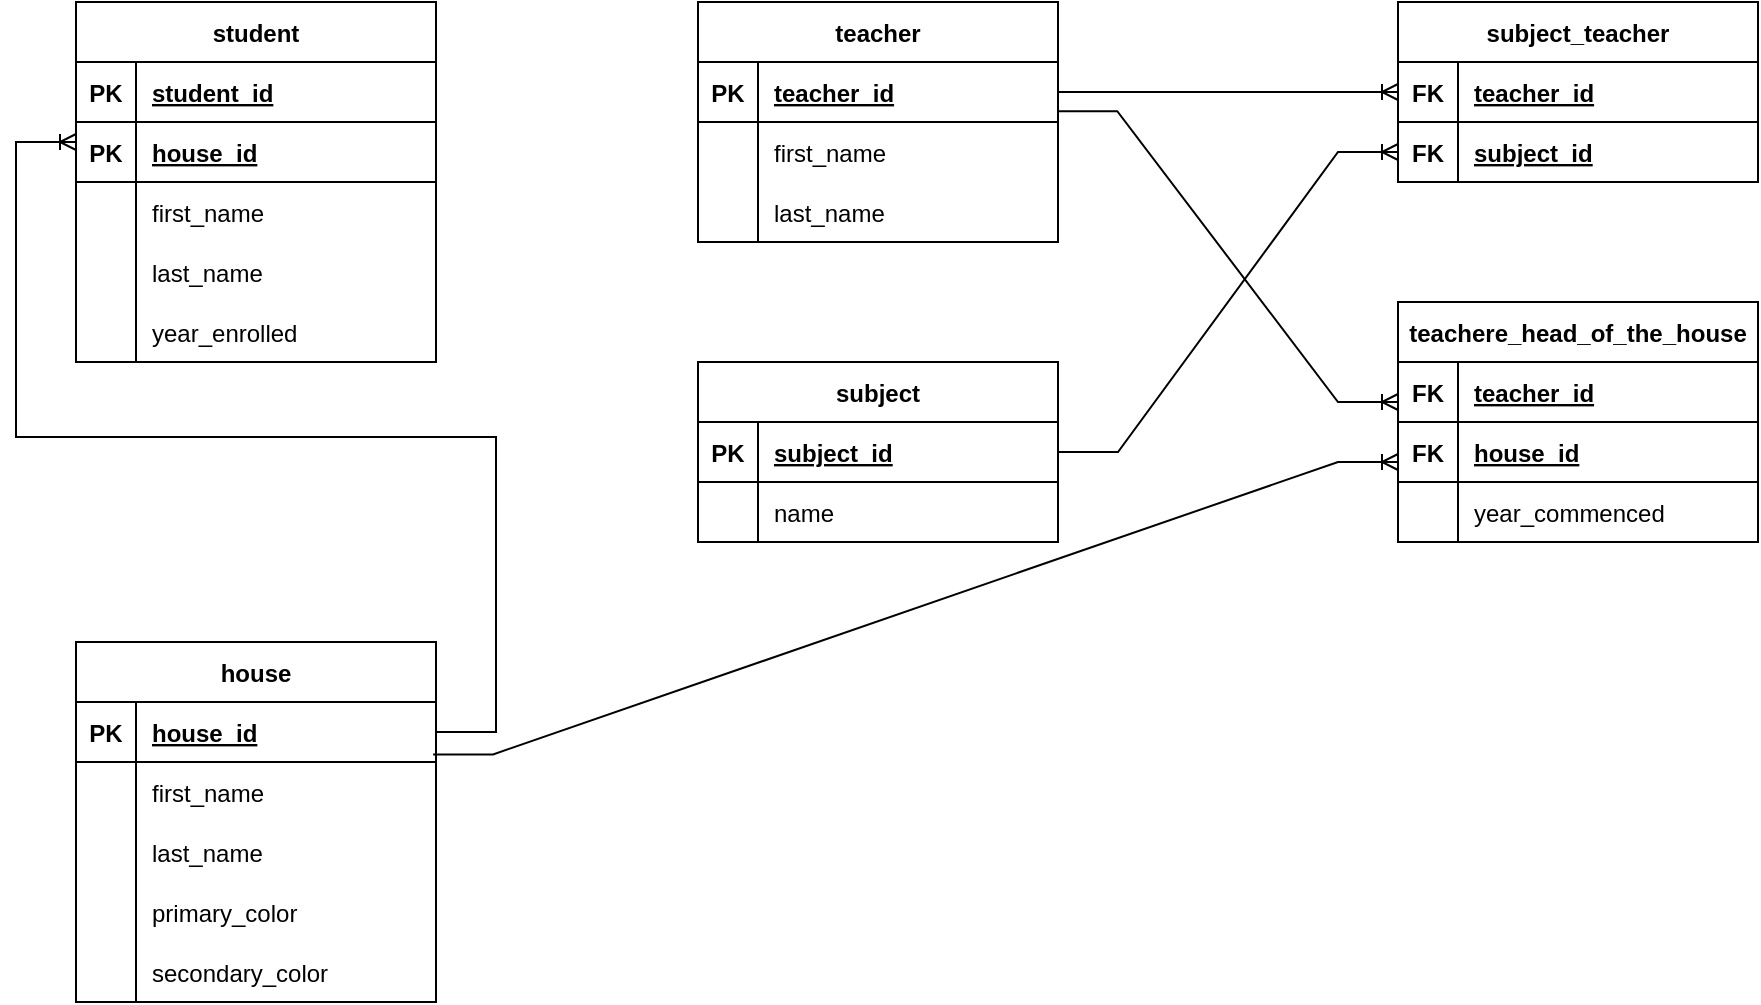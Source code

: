 <mxfile version="20.8.12" type="github">
  <diagram id="R2lEEEUBdFMjLlhIrx00" name="Page-1">
    <mxGraphModel dx="1050" dy="581" grid="1" gridSize="10" guides="1" tooltips="1" connect="1" arrows="1" fold="1" page="1" pageScale="1" pageWidth="850" pageHeight="1100" background="#ffffff" math="0" shadow="0" extFonts="Permanent Marker^https://fonts.googleapis.com/css?family=Permanent+Marker">
      <root>
        <mxCell id="0" />
        <mxCell id="1" parent="0" />
        <mxCell id="UzZinw-HldCmjD4CcZYC-1" value="student" style="shape=table;startSize=30;container=1;collapsible=1;childLayout=tableLayout;fixedRows=1;rowLines=0;fontStyle=1;align=center;resizeLast=1;" vertex="1" parent="1">
          <mxGeometry x="69" y="140" width="180" height="180" as="geometry" />
        </mxCell>
        <mxCell id="UzZinw-HldCmjD4CcZYC-2" value="" style="shape=tableRow;horizontal=0;startSize=0;swimlaneHead=0;swimlaneBody=0;fillColor=none;collapsible=0;dropTarget=0;points=[[0,0.5],[1,0.5]];portConstraint=eastwest;top=0;left=0;right=0;bottom=1;" vertex="1" parent="UzZinw-HldCmjD4CcZYC-1">
          <mxGeometry y="30" width="180" height="30" as="geometry" />
        </mxCell>
        <mxCell id="UzZinw-HldCmjD4CcZYC-3" value="PK" style="shape=partialRectangle;connectable=0;fillColor=none;top=0;left=0;bottom=0;right=0;fontStyle=1;overflow=hidden;" vertex="1" parent="UzZinw-HldCmjD4CcZYC-2">
          <mxGeometry width="30" height="30" as="geometry">
            <mxRectangle width="30" height="30" as="alternateBounds" />
          </mxGeometry>
        </mxCell>
        <mxCell id="UzZinw-HldCmjD4CcZYC-4" value="student_id" style="shape=partialRectangle;connectable=0;fillColor=none;top=0;left=0;bottom=0;right=0;align=left;spacingLeft=6;fontStyle=5;overflow=hidden;" vertex="1" parent="UzZinw-HldCmjD4CcZYC-2">
          <mxGeometry x="30" width="150" height="30" as="geometry">
            <mxRectangle width="150" height="30" as="alternateBounds" />
          </mxGeometry>
        </mxCell>
        <mxCell id="UzZinw-HldCmjD4CcZYC-77" value="" style="shape=tableRow;horizontal=0;startSize=0;swimlaneHead=0;swimlaneBody=0;fillColor=none;collapsible=0;dropTarget=0;points=[[0,0.5],[1,0.5]];portConstraint=eastwest;top=0;left=0;right=0;bottom=1;" vertex="1" parent="UzZinw-HldCmjD4CcZYC-1">
          <mxGeometry y="60" width="180" height="30" as="geometry" />
        </mxCell>
        <mxCell id="UzZinw-HldCmjD4CcZYC-78" value="PK" style="shape=partialRectangle;connectable=0;fillColor=none;top=0;left=0;bottom=0;right=0;fontStyle=1;overflow=hidden;" vertex="1" parent="UzZinw-HldCmjD4CcZYC-77">
          <mxGeometry width="30" height="30" as="geometry">
            <mxRectangle width="30" height="30" as="alternateBounds" />
          </mxGeometry>
        </mxCell>
        <mxCell id="UzZinw-HldCmjD4CcZYC-79" value="house_id" style="shape=partialRectangle;connectable=0;fillColor=none;top=0;left=0;bottom=0;right=0;align=left;spacingLeft=6;fontStyle=5;overflow=hidden;" vertex="1" parent="UzZinw-HldCmjD4CcZYC-77">
          <mxGeometry x="30" width="150" height="30" as="geometry">
            <mxRectangle width="150" height="30" as="alternateBounds" />
          </mxGeometry>
        </mxCell>
        <mxCell id="UzZinw-HldCmjD4CcZYC-5" value="" style="shape=tableRow;horizontal=0;startSize=0;swimlaneHead=0;swimlaneBody=0;fillColor=none;collapsible=0;dropTarget=0;points=[[0,0.5],[1,0.5]];portConstraint=eastwest;top=0;left=0;right=0;bottom=0;" vertex="1" parent="UzZinw-HldCmjD4CcZYC-1">
          <mxGeometry y="90" width="180" height="30" as="geometry" />
        </mxCell>
        <mxCell id="UzZinw-HldCmjD4CcZYC-6" value="" style="shape=partialRectangle;connectable=0;fillColor=none;top=0;left=0;bottom=0;right=0;editable=1;overflow=hidden;" vertex="1" parent="UzZinw-HldCmjD4CcZYC-5">
          <mxGeometry width="30" height="30" as="geometry">
            <mxRectangle width="30" height="30" as="alternateBounds" />
          </mxGeometry>
        </mxCell>
        <mxCell id="UzZinw-HldCmjD4CcZYC-7" value="first_name" style="shape=partialRectangle;connectable=0;fillColor=none;top=0;left=0;bottom=0;right=0;align=left;spacingLeft=6;overflow=hidden;" vertex="1" parent="UzZinw-HldCmjD4CcZYC-5">
          <mxGeometry x="30" width="150" height="30" as="geometry">
            <mxRectangle width="150" height="30" as="alternateBounds" />
          </mxGeometry>
        </mxCell>
        <mxCell id="UzZinw-HldCmjD4CcZYC-8" value="" style="shape=tableRow;horizontal=0;startSize=0;swimlaneHead=0;swimlaneBody=0;fillColor=none;collapsible=0;dropTarget=0;points=[[0,0.5],[1,0.5]];portConstraint=eastwest;top=0;left=0;right=0;bottom=0;" vertex="1" parent="UzZinw-HldCmjD4CcZYC-1">
          <mxGeometry y="120" width="180" height="30" as="geometry" />
        </mxCell>
        <mxCell id="UzZinw-HldCmjD4CcZYC-9" value="" style="shape=partialRectangle;connectable=0;fillColor=none;top=0;left=0;bottom=0;right=0;editable=1;overflow=hidden;" vertex="1" parent="UzZinw-HldCmjD4CcZYC-8">
          <mxGeometry width="30" height="30" as="geometry">
            <mxRectangle width="30" height="30" as="alternateBounds" />
          </mxGeometry>
        </mxCell>
        <mxCell id="UzZinw-HldCmjD4CcZYC-10" value="last_name" style="shape=partialRectangle;connectable=0;fillColor=none;top=0;left=0;bottom=0;right=0;align=left;spacingLeft=6;overflow=hidden;" vertex="1" parent="UzZinw-HldCmjD4CcZYC-8">
          <mxGeometry x="30" width="150" height="30" as="geometry">
            <mxRectangle width="150" height="30" as="alternateBounds" />
          </mxGeometry>
        </mxCell>
        <mxCell id="UzZinw-HldCmjD4CcZYC-58" value="" style="shape=tableRow;horizontal=0;startSize=0;swimlaneHead=0;swimlaneBody=0;fillColor=none;collapsible=0;dropTarget=0;points=[[0,0.5],[1,0.5]];portConstraint=eastwest;top=0;left=0;right=0;bottom=0;" vertex="1" parent="UzZinw-HldCmjD4CcZYC-1">
          <mxGeometry y="150" width="180" height="30" as="geometry" />
        </mxCell>
        <mxCell id="UzZinw-HldCmjD4CcZYC-59" value="" style="shape=partialRectangle;connectable=0;fillColor=none;top=0;left=0;bottom=0;right=0;editable=1;overflow=hidden;" vertex="1" parent="UzZinw-HldCmjD4CcZYC-58">
          <mxGeometry width="30" height="30" as="geometry">
            <mxRectangle width="30" height="30" as="alternateBounds" />
          </mxGeometry>
        </mxCell>
        <mxCell id="UzZinw-HldCmjD4CcZYC-60" value="year_enrolled" style="shape=partialRectangle;connectable=0;fillColor=none;top=0;left=0;bottom=0;right=0;align=left;spacingLeft=6;overflow=hidden;" vertex="1" parent="UzZinw-HldCmjD4CcZYC-58">
          <mxGeometry x="30" width="150" height="30" as="geometry">
            <mxRectangle width="150" height="30" as="alternateBounds" />
          </mxGeometry>
        </mxCell>
        <mxCell id="UzZinw-HldCmjD4CcZYC-14" value="teacher" style="shape=table;startSize=30;container=1;collapsible=1;childLayout=tableLayout;fixedRows=1;rowLines=0;fontStyle=1;align=center;resizeLast=1;" vertex="1" parent="1">
          <mxGeometry x="380" y="140" width="180" height="120" as="geometry" />
        </mxCell>
        <mxCell id="UzZinw-HldCmjD4CcZYC-15" value="" style="shape=tableRow;horizontal=0;startSize=0;swimlaneHead=0;swimlaneBody=0;fillColor=none;collapsible=0;dropTarget=0;points=[[0,0.5],[1,0.5]];portConstraint=eastwest;top=0;left=0;right=0;bottom=1;" vertex="1" parent="UzZinw-HldCmjD4CcZYC-14">
          <mxGeometry y="30" width="180" height="30" as="geometry" />
        </mxCell>
        <mxCell id="UzZinw-HldCmjD4CcZYC-16" value="PK" style="shape=partialRectangle;connectable=0;fillColor=none;top=0;left=0;bottom=0;right=0;fontStyle=1;overflow=hidden;" vertex="1" parent="UzZinw-HldCmjD4CcZYC-15">
          <mxGeometry width="30" height="30" as="geometry">
            <mxRectangle width="30" height="30" as="alternateBounds" />
          </mxGeometry>
        </mxCell>
        <mxCell id="UzZinw-HldCmjD4CcZYC-17" value="teacher_id" style="shape=partialRectangle;connectable=0;fillColor=none;top=0;left=0;bottom=0;right=0;align=left;spacingLeft=6;fontStyle=5;overflow=hidden;" vertex="1" parent="UzZinw-HldCmjD4CcZYC-15">
          <mxGeometry x="30" width="150" height="30" as="geometry">
            <mxRectangle width="150" height="30" as="alternateBounds" />
          </mxGeometry>
        </mxCell>
        <mxCell id="UzZinw-HldCmjD4CcZYC-18" value="" style="shape=tableRow;horizontal=0;startSize=0;swimlaneHead=0;swimlaneBody=0;fillColor=none;collapsible=0;dropTarget=0;points=[[0,0.5],[1,0.5]];portConstraint=eastwest;top=0;left=0;right=0;bottom=0;" vertex="1" parent="UzZinw-HldCmjD4CcZYC-14">
          <mxGeometry y="60" width="180" height="30" as="geometry" />
        </mxCell>
        <mxCell id="UzZinw-HldCmjD4CcZYC-19" value="" style="shape=partialRectangle;connectable=0;fillColor=none;top=0;left=0;bottom=0;right=0;editable=1;overflow=hidden;" vertex="1" parent="UzZinw-HldCmjD4CcZYC-18">
          <mxGeometry width="30" height="30" as="geometry">
            <mxRectangle width="30" height="30" as="alternateBounds" />
          </mxGeometry>
        </mxCell>
        <mxCell id="UzZinw-HldCmjD4CcZYC-20" value="first_name" style="shape=partialRectangle;connectable=0;fillColor=none;top=0;left=0;bottom=0;right=0;align=left;spacingLeft=6;overflow=hidden;" vertex="1" parent="UzZinw-HldCmjD4CcZYC-18">
          <mxGeometry x="30" width="150" height="30" as="geometry">
            <mxRectangle width="150" height="30" as="alternateBounds" />
          </mxGeometry>
        </mxCell>
        <mxCell id="UzZinw-HldCmjD4CcZYC-21" value="" style="shape=tableRow;horizontal=0;startSize=0;swimlaneHead=0;swimlaneBody=0;fillColor=none;collapsible=0;dropTarget=0;points=[[0,0.5],[1,0.5]];portConstraint=eastwest;top=0;left=0;right=0;bottom=0;" vertex="1" parent="UzZinw-HldCmjD4CcZYC-14">
          <mxGeometry y="90" width="180" height="30" as="geometry" />
        </mxCell>
        <mxCell id="UzZinw-HldCmjD4CcZYC-22" value="" style="shape=partialRectangle;connectable=0;fillColor=none;top=0;left=0;bottom=0;right=0;editable=1;overflow=hidden;" vertex="1" parent="UzZinw-HldCmjD4CcZYC-21">
          <mxGeometry width="30" height="30" as="geometry">
            <mxRectangle width="30" height="30" as="alternateBounds" />
          </mxGeometry>
        </mxCell>
        <mxCell id="UzZinw-HldCmjD4CcZYC-23" value="last_name" style="shape=partialRectangle;connectable=0;fillColor=none;top=0;left=0;bottom=0;right=0;align=left;spacingLeft=6;overflow=hidden;" vertex="1" parent="UzZinw-HldCmjD4CcZYC-21">
          <mxGeometry x="30" width="150" height="30" as="geometry">
            <mxRectangle width="150" height="30" as="alternateBounds" />
          </mxGeometry>
        </mxCell>
        <mxCell id="UzZinw-HldCmjD4CcZYC-27" value="subject" style="shape=table;startSize=30;container=1;collapsible=1;childLayout=tableLayout;fixedRows=1;rowLines=0;fontStyle=1;align=center;resizeLast=1;" vertex="1" parent="1">
          <mxGeometry x="380" y="320" width="180" height="90" as="geometry" />
        </mxCell>
        <mxCell id="UzZinw-HldCmjD4CcZYC-28" value="" style="shape=tableRow;horizontal=0;startSize=0;swimlaneHead=0;swimlaneBody=0;fillColor=none;collapsible=0;dropTarget=0;points=[[0,0.5],[1,0.5]];portConstraint=eastwest;top=0;left=0;right=0;bottom=1;" vertex="1" parent="UzZinw-HldCmjD4CcZYC-27">
          <mxGeometry y="30" width="180" height="30" as="geometry" />
        </mxCell>
        <mxCell id="UzZinw-HldCmjD4CcZYC-29" value="PK" style="shape=partialRectangle;connectable=0;fillColor=none;top=0;left=0;bottom=0;right=0;fontStyle=1;overflow=hidden;" vertex="1" parent="UzZinw-HldCmjD4CcZYC-28">
          <mxGeometry width="30" height="30" as="geometry">
            <mxRectangle width="30" height="30" as="alternateBounds" />
          </mxGeometry>
        </mxCell>
        <mxCell id="UzZinw-HldCmjD4CcZYC-30" value="subject_id" style="shape=partialRectangle;connectable=0;fillColor=none;top=0;left=0;bottom=0;right=0;align=left;spacingLeft=6;fontStyle=5;overflow=hidden;" vertex="1" parent="UzZinw-HldCmjD4CcZYC-28">
          <mxGeometry x="30" width="150" height="30" as="geometry">
            <mxRectangle width="150" height="30" as="alternateBounds" />
          </mxGeometry>
        </mxCell>
        <mxCell id="UzZinw-HldCmjD4CcZYC-31" value="" style="shape=tableRow;horizontal=0;startSize=0;swimlaneHead=0;swimlaneBody=0;fillColor=none;collapsible=0;dropTarget=0;points=[[0,0.5],[1,0.5]];portConstraint=eastwest;top=0;left=0;right=0;bottom=0;" vertex="1" parent="UzZinw-HldCmjD4CcZYC-27">
          <mxGeometry y="60" width="180" height="30" as="geometry" />
        </mxCell>
        <mxCell id="UzZinw-HldCmjD4CcZYC-32" value="" style="shape=partialRectangle;connectable=0;fillColor=none;top=0;left=0;bottom=0;right=0;editable=1;overflow=hidden;" vertex="1" parent="UzZinw-HldCmjD4CcZYC-31">
          <mxGeometry width="30" height="30" as="geometry">
            <mxRectangle width="30" height="30" as="alternateBounds" />
          </mxGeometry>
        </mxCell>
        <mxCell id="UzZinw-HldCmjD4CcZYC-33" value="name" style="shape=partialRectangle;connectable=0;fillColor=none;top=0;left=0;bottom=0;right=0;align=left;spacingLeft=6;overflow=hidden;" vertex="1" parent="UzZinw-HldCmjD4CcZYC-31">
          <mxGeometry x="30" width="150" height="30" as="geometry">
            <mxRectangle width="150" height="30" as="alternateBounds" />
          </mxGeometry>
        </mxCell>
        <mxCell id="UzZinw-HldCmjD4CcZYC-40" value="subject_teacher" style="shape=table;startSize=30;container=1;collapsible=1;childLayout=tableLayout;fixedRows=1;rowLines=0;fontStyle=1;align=center;resizeLast=1;" vertex="1" parent="1">
          <mxGeometry x="730" y="140" width="180" height="90" as="geometry">
            <mxRectangle x="770" y="140" width="80" height="30" as="alternateBounds" />
          </mxGeometry>
        </mxCell>
        <mxCell id="UzZinw-HldCmjD4CcZYC-41" value="" style="shape=tableRow;horizontal=0;startSize=0;swimlaneHead=0;swimlaneBody=0;fillColor=none;collapsible=0;dropTarget=0;points=[[0,0.5],[1,0.5]];portConstraint=eastwest;top=0;left=0;right=0;bottom=1;" vertex="1" parent="UzZinw-HldCmjD4CcZYC-40">
          <mxGeometry y="30" width="180" height="30" as="geometry" />
        </mxCell>
        <mxCell id="UzZinw-HldCmjD4CcZYC-42" value="FK" style="shape=partialRectangle;connectable=0;fillColor=none;top=0;left=0;bottom=0;right=0;fontStyle=1;overflow=hidden;" vertex="1" parent="UzZinw-HldCmjD4CcZYC-41">
          <mxGeometry width="30" height="30" as="geometry">
            <mxRectangle width="30" height="30" as="alternateBounds" />
          </mxGeometry>
        </mxCell>
        <mxCell id="UzZinw-HldCmjD4CcZYC-43" value="teacher_id" style="shape=partialRectangle;connectable=0;fillColor=none;top=0;left=0;bottom=0;right=0;align=left;spacingLeft=6;fontStyle=5;overflow=hidden;" vertex="1" parent="UzZinw-HldCmjD4CcZYC-41">
          <mxGeometry x="30" width="150" height="30" as="geometry">
            <mxRectangle width="150" height="30" as="alternateBounds" />
          </mxGeometry>
        </mxCell>
        <mxCell id="UzZinw-HldCmjD4CcZYC-53" value="" style="shape=tableRow;horizontal=0;startSize=0;swimlaneHead=0;swimlaneBody=0;fillColor=none;collapsible=0;dropTarget=0;points=[[0,0.5],[1,0.5]];portConstraint=eastwest;top=0;left=0;right=0;bottom=1;" vertex="1" parent="UzZinw-HldCmjD4CcZYC-40">
          <mxGeometry y="60" width="180" height="30" as="geometry" />
        </mxCell>
        <mxCell id="UzZinw-HldCmjD4CcZYC-54" value="FK" style="shape=partialRectangle;connectable=0;fillColor=none;top=0;left=0;bottom=0;right=0;fontStyle=1;overflow=hidden;" vertex="1" parent="UzZinw-HldCmjD4CcZYC-53">
          <mxGeometry width="30" height="30" as="geometry">
            <mxRectangle width="30" height="30" as="alternateBounds" />
          </mxGeometry>
        </mxCell>
        <mxCell id="UzZinw-HldCmjD4CcZYC-55" value="subject_id" style="shape=partialRectangle;connectable=0;fillColor=none;top=0;left=0;bottom=0;right=0;align=left;spacingLeft=6;fontStyle=5;overflow=hidden;" vertex="1" parent="UzZinw-HldCmjD4CcZYC-53">
          <mxGeometry x="30" width="150" height="30" as="geometry">
            <mxRectangle width="150" height="30" as="alternateBounds" />
          </mxGeometry>
        </mxCell>
        <mxCell id="UzZinw-HldCmjD4CcZYC-56" value="" style="edgeStyle=entityRelationEdgeStyle;fontSize=12;html=1;endArrow=ERoneToMany;rounded=0;exitX=1;exitY=0.5;exitDx=0;exitDy=0;entryX=0;entryY=0.5;entryDx=0;entryDy=0;" edge="1" parent="1" source="UzZinw-HldCmjD4CcZYC-28" target="UzZinw-HldCmjD4CcZYC-53">
          <mxGeometry width="100" height="100" relative="1" as="geometry">
            <mxPoint x="630" y="280" as="sourcePoint" />
            <mxPoint x="730" y="180" as="targetPoint" />
          </mxGeometry>
        </mxCell>
        <mxCell id="UzZinw-HldCmjD4CcZYC-57" value="" style="edgeStyle=entityRelationEdgeStyle;fontSize=12;html=1;endArrow=ERoneToMany;rounded=0;entryX=0;entryY=0.5;entryDx=0;entryDy=0;" edge="1" parent="1" source="UzZinw-HldCmjD4CcZYC-15" target="UzZinw-HldCmjD4CcZYC-41">
          <mxGeometry width="100" height="100" relative="1" as="geometry">
            <mxPoint x="630" y="290" as="sourcePoint" />
            <mxPoint x="730" y="190" as="targetPoint" />
          </mxGeometry>
        </mxCell>
        <mxCell id="UzZinw-HldCmjD4CcZYC-61" value="house" style="shape=table;startSize=30;container=1;collapsible=1;childLayout=tableLayout;fixedRows=1;rowLines=0;fontStyle=1;align=center;resizeLast=1;" vertex="1" parent="1">
          <mxGeometry x="69" y="460" width="180" height="180" as="geometry" />
        </mxCell>
        <mxCell id="UzZinw-HldCmjD4CcZYC-62" value="" style="shape=tableRow;horizontal=0;startSize=0;swimlaneHead=0;swimlaneBody=0;fillColor=none;collapsible=0;dropTarget=0;points=[[0,0.5],[1,0.5]];portConstraint=eastwest;top=0;left=0;right=0;bottom=1;" vertex="1" parent="UzZinw-HldCmjD4CcZYC-61">
          <mxGeometry y="30" width="180" height="30" as="geometry" />
        </mxCell>
        <mxCell id="UzZinw-HldCmjD4CcZYC-63" value="PK" style="shape=partialRectangle;connectable=0;fillColor=none;top=0;left=0;bottom=0;right=0;fontStyle=1;overflow=hidden;" vertex="1" parent="UzZinw-HldCmjD4CcZYC-62">
          <mxGeometry width="30" height="30" as="geometry">
            <mxRectangle width="30" height="30" as="alternateBounds" />
          </mxGeometry>
        </mxCell>
        <mxCell id="UzZinw-HldCmjD4CcZYC-64" value="house_id" style="shape=partialRectangle;connectable=0;fillColor=none;top=0;left=0;bottom=0;right=0;align=left;spacingLeft=6;fontStyle=5;overflow=hidden;" vertex="1" parent="UzZinw-HldCmjD4CcZYC-62">
          <mxGeometry x="30" width="150" height="30" as="geometry">
            <mxRectangle width="150" height="30" as="alternateBounds" />
          </mxGeometry>
        </mxCell>
        <mxCell id="UzZinw-HldCmjD4CcZYC-65" value="" style="shape=tableRow;horizontal=0;startSize=0;swimlaneHead=0;swimlaneBody=0;fillColor=none;collapsible=0;dropTarget=0;points=[[0,0.5],[1,0.5]];portConstraint=eastwest;top=0;left=0;right=0;bottom=0;" vertex="1" parent="UzZinw-HldCmjD4CcZYC-61">
          <mxGeometry y="60" width="180" height="30" as="geometry" />
        </mxCell>
        <mxCell id="UzZinw-HldCmjD4CcZYC-66" value="" style="shape=partialRectangle;connectable=0;fillColor=none;top=0;left=0;bottom=0;right=0;editable=1;overflow=hidden;" vertex="1" parent="UzZinw-HldCmjD4CcZYC-65">
          <mxGeometry width="30" height="30" as="geometry">
            <mxRectangle width="30" height="30" as="alternateBounds" />
          </mxGeometry>
        </mxCell>
        <mxCell id="UzZinw-HldCmjD4CcZYC-67" value="first_name" style="shape=partialRectangle;connectable=0;fillColor=none;top=0;left=0;bottom=0;right=0;align=left;spacingLeft=6;overflow=hidden;" vertex="1" parent="UzZinw-HldCmjD4CcZYC-65">
          <mxGeometry x="30" width="150" height="30" as="geometry">
            <mxRectangle width="150" height="30" as="alternateBounds" />
          </mxGeometry>
        </mxCell>
        <mxCell id="UzZinw-HldCmjD4CcZYC-68" value="" style="shape=tableRow;horizontal=0;startSize=0;swimlaneHead=0;swimlaneBody=0;fillColor=none;collapsible=0;dropTarget=0;points=[[0,0.5],[1,0.5]];portConstraint=eastwest;top=0;left=0;right=0;bottom=0;" vertex="1" parent="UzZinw-HldCmjD4CcZYC-61">
          <mxGeometry y="90" width="180" height="30" as="geometry" />
        </mxCell>
        <mxCell id="UzZinw-HldCmjD4CcZYC-69" value="" style="shape=partialRectangle;connectable=0;fillColor=none;top=0;left=0;bottom=0;right=0;editable=1;overflow=hidden;" vertex="1" parent="UzZinw-HldCmjD4CcZYC-68">
          <mxGeometry width="30" height="30" as="geometry">
            <mxRectangle width="30" height="30" as="alternateBounds" />
          </mxGeometry>
        </mxCell>
        <mxCell id="UzZinw-HldCmjD4CcZYC-70" value="last_name" style="shape=partialRectangle;connectable=0;fillColor=none;top=0;left=0;bottom=0;right=0;align=left;spacingLeft=6;overflow=hidden;" vertex="1" parent="UzZinw-HldCmjD4CcZYC-68">
          <mxGeometry x="30" width="150" height="30" as="geometry">
            <mxRectangle width="150" height="30" as="alternateBounds" />
          </mxGeometry>
        </mxCell>
        <mxCell id="UzZinw-HldCmjD4CcZYC-71" value="" style="shape=tableRow;horizontal=0;startSize=0;swimlaneHead=0;swimlaneBody=0;fillColor=none;collapsible=0;dropTarget=0;points=[[0,0.5],[1,0.5]];portConstraint=eastwest;top=0;left=0;right=0;bottom=0;" vertex="1" parent="UzZinw-HldCmjD4CcZYC-61">
          <mxGeometry y="120" width="180" height="30" as="geometry" />
        </mxCell>
        <mxCell id="UzZinw-HldCmjD4CcZYC-72" value="" style="shape=partialRectangle;connectable=0;fillColor=none;top=0;left=0;bottom=0;right=0;editable=1;overflow=hidden;" vertex="1" parent="UzZinw-HldCmjD4CcZYC-71">
          <mxGeometry width="30" height="30" as="geometry">
            <mxRectangle width="30" height="30" as="alternateBounds" />
          </mxGeometry>
        </mxCell>
        <mxCell id="UzZinw-HldCmjD4CcZYC-73" value="primary_color" style="shape=partialRectangle;connectable=0;fillColor=none;top=0;left=0;bottom=0;right=0;align=left;spacingLeft=6;overflow=hidden;" vertex="1" parent="UzZinw-HldCmjD4CcZYC-71">
          <mxGeometry x="30" width="150" height="30" as="geometry">
            <mxRectangle width="150" height="30" as="alternateBounds" />
          </mxGeometry>
        </mxCell>
        <mxCell id="UzZinw-HldCmjD4CcZYC-74" value="" style="shape=tableRow;horizontal=0;startSize=0;swimlaneHead=0;swimlaneBody=0;fillColor=none;collapsible=0;dropTarget=0;points=[[0,0.5],[1,0.5]];portConstraint=eastwest;top=0;left=0;right=0;bottom=0;" vertex="1" parent="UzZinw-HldCmjD4CcZYC-61">
          <mxGeometry y="150" width="180" height="30" as="geometry" />
        </mxCell>
        <mxCell id="UzZinw-HldCmjD4CcZYC-75" value="" style="shape=partialRectangle;connectable=0;fillColor=none;top=0;left=0;bottom=0;right=0;editable=1;overflow=hidden;" vertex="1" parent="UzZinw-HldCmjD4CcZYC-74">
          <mxGeometry width="30" height="30" as="geometry">
            <mxRectangle width="30" height="30" as="alternateBounds" />
          </mxGeometry>
        </mxCell>
        <mxCell id="UzZinw-HldCmjD4CcZYC-76" value="secondary_color" style="shape=partialRectangle;connectable=0;fillColor=none;top=0;left=0;bottom=0;right=0;align=left;spacingLeft=6;overflow=hidden;" vertex="1" parent="UzZinw-HldCmjD4CcZYC-74">
          <mxGeometry x="30" width="150" height="30" as="geometry">
            <mxRectangle width="150" height="30" as="alternateBounds" />
          </mxGeometry>
        </mxCell>
        <mxCell id="UzZinw-HldCmjD4CcZYC-83" value="" style="edgeStyle=entityRelationEdgeStyle;fontSize=12;html=1;endArrow=ERoneToMany;rounded=0;exitX=1;exitY=0.5;exitDx=0;exitDy=0;" edge="1" parent="1" source="UzZinw-HldCmjD4CcZYC-62">
          <mxGeometry width="100" height="100" relative="1" as="geometry">
            <mxPoint x="-31" y="310" as="sourcePoint" />
            <mxPoint x="69" y="210" as="targetPoint" />
          </mxGeometry>
        </mxCell>
        <mxCell id="UzZinw-HldCmjD4CcZYC-84" value="teachere_head_of_the_house" style="shape=table;startSize=30;container=1;collapsible=1;childLayout=tableLayout;fixedRows=1;rowLines=0;fontStyle=1;align=center;resizeLast=1;" vertex="1" parent="1">
          <mxGeometry x="730" y="290" width="180" height="120" as="geometry" />
        </mxCell>
        <mxCell id="UzZinw-HldCmjD4CcZYC-85" value="" style="shape=tableRow;horizontal=0;startSize=0;swimlaneHead=0;swimlaneBody=0;fillColor=none;collapsible=0;dropTarget=0;points=[[0,0.5],[1,0.5]];portConstraint=eastwest;top=0;left=0;right=0;bottom=1;" vertex="1" parent="UzZinw-HldCmjD4CcZYC-84">
          <mxGeometry y="30" width="180" height="30" as="geometry" />
        </mxCell>
        <mxCell id="UzZinw-HldCmjD4CcZYC-86" value="FK" style="shape=partialRectangle;connectable=0;fillColor=none;top=0;left=0;bottom=0;right=0;fontStyle=1;overflow=hidden;" vertex="1" parent="UzZinw-HldCmjD4CcZYC-85">
          <mxGeometry width="30" height="30" as="geometry">
            <mxRectangle width="30" height="30" as="alternateBounds" />
          </mxGeometry>
        </mxCell>
        <mxCell id="UzZinw-HldCmjD4CcZYC-87" value="teacher_id" style="shape=partialRectangle;connectable=0;fillColor=none;top=0;left=0;bottom=0;right=0;align=left;spacingLeft=6;fontStyle=5;overflow=hidden;" vertex="1" parent="UzZinw-HldCmjD4CcZYC-85">
          <mxGeometry x="30" width="150" height="30" as="geometry">
            <mxRectangle width="150" height="30" as="alternateBounds" />
          </mxGeometry>
        </mxCell>
        <mxCell id="UzZinw-HldCmjD4CcZYC-97" value="" style="shape=tableRow;horizontal=0;startSize=0;swimlaneHead=0;swimlaneBody=0;fillColor=none;collapsible=0;dropTarget=0;points=[[0,0.5],[1,0.5]];portConstraint=eastwest;top=0;left=0;right=0;bottom=1;" vertex="1" parent="UzZinw-HldCmjD4CcZYC-84">
          <mxGeometry y="60" width="180" height="30" as="geometry" />
        </mxCell>
        <mxCell id="UzZinw-HldCmjD4CcZYC-98" value="FK" style="shape=partialRectangle;connectable=0;fillColor=none;top=0;left=0;bottom=0;right=0;fontStyle=1;overflow=hidden;" vertex="1" parent="UzZinw-HldCmjD4CcZYC-97">
          <mxGeometry width="30" height="30" as="geometry">
            <mxRectangle width="30" height="30" as="alternateBounds" />
          </mxGeometry>
        </mxCell>
        <mxCell id="UzZinw-HldCmjD4CcZYC-99" value="house_id" style="shape=partialRectangle;connectable=0;fillColor=none;top=0;left=0;bottom=0;right=0;align=left;spacingLeft=6;fontStyle=5;overflow=hidden;" vertex="1" parent="UzZinw-HldCmjD4CcZYC-97">
          <mxGeometry x="30" width="150" height="30" as="geometry">
            <mxRectangle width="150" height="30" as="alternateBounds" />
          </mxGeometry>
        </mxCell>
        <mxCell id="UzZinw-HldCmjD4CcZYC-88" value="" style="shape=tableRow;horizontal=0;startSize=0;swimlaneHead=0;swimlaneBody=0;fillColor=none;collapsible=0;dropTarget=0;points=[[0,0.5],[1,0.5]];portConstraint=eastwest;top=0;left=0;right=0;bottom=0;" vertex="1" parent="UzZinw-HldCmjD4CcZYC-84">
          <mxGeometry y="90" width="180" height="30" as="geometry" />
        </mxCell>
        <mxCell id="UzZinw-HldCmjD4CcZYC-89" value="" style="shape=partialRectangle;connectable=0;fillColor=none;top=0;left=0;bottom=0;right=0;editable=1;overflow=hidden;" vertex="1" parent="UzZinw-HldCmjD4CcZYC-88">
          <mxGeometry width="30" height="30" as="geometry">
            <mxRectangle width="30" height="30" as="alternateBounds" />
          </mxGeometry>
        </mxCell>
        <mxCell id="UzZinw-HldCmjD4CcZYC-90" value="year_commenced" style="shape=partialRectangle;connectable=0;fillColor=none;top=0;left=0;bottom=0;right=0;align=left;spacingLeft=6;overflow=hidden;" vertex="1" parent="UzZinw-HldCmjD4CcZYC-88">
          <mxGeometry x="30" width="150" height="30" as="geometry">
            <mxRectangle width="150" height="30" as="alternateBounds" />
          </mxGeometry>
        </mxCell>
        <mxCell id="UzZinw-HldCmjD4CcZYC-105" value="" style="edgeStyle=entityRelationEdgeStyle;fontSize=12;html=1;endArrow=ERoneToMany;rounded=0;exitX=0.998;exitY=0.82;exitDx=0;exitDy=0;exitPerimeter=0;" edge="1" parent="1" source="UzZinw-HldCmjD4CcZYC-15">
          <mxGeometry width="100" height="100" relative="1" as="geometry">
            <mxPoint x="630" y="440" as="sourcePoint" />
            <mxPoint x="730" y="340" as="targetPoint" />
          </mxGeometry>
        </mxCell>
        <mxCell id="UzZinw-HldCmjD4CcZYC-106" value="" style="edgeStyle=entityRelationEdgeStyle;fontSize=12;html=1;endArrow=ERoneToMany;rounded=0;exitX=0.992;exitY=-0.127;exitDx=0;exitDy=0;exitPerimeter=0;" edge="1" parent="1" source="UzZinw-HldCmjD4CcZYC-65">
          <mxGeometry width="100" height="100" relative="1" as="geometry">
            <mxPoint x="260" y="510" as="sourcePoint" />
            <mxPoint x="730" y="370" as="targetPoint" />
          </mxGeometry>
        </mxCell>
      </root>
    </mxGraphModel>
  </diagram>
</mxfile>
